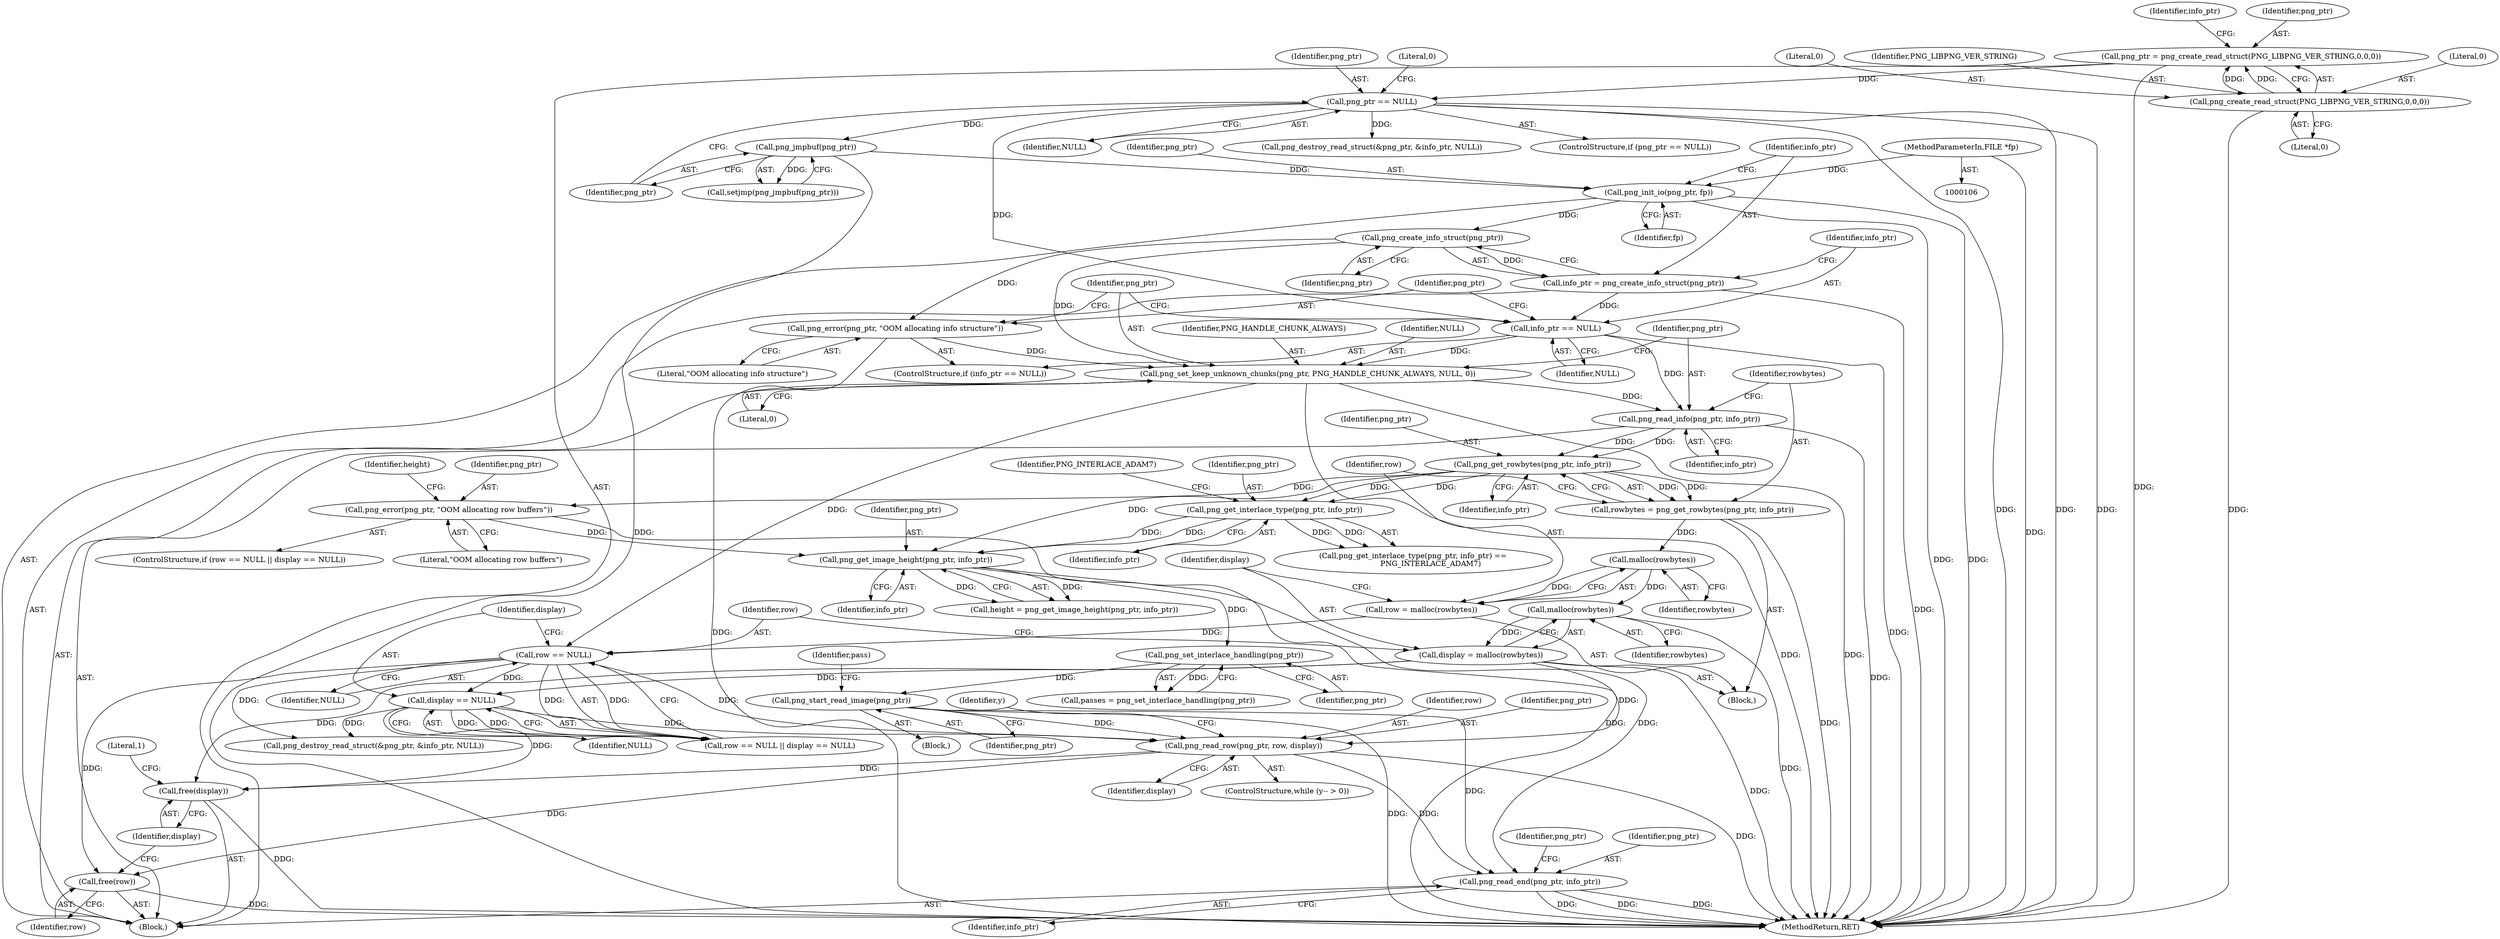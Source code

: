 digraph "0_Android_9d4853418ab2f754c2b63e091c29c5529b8b86ca_153@API" {
"1000263" [label="(Call,png_read_row(png_ptr, row, display))"];
"1000233" [label="(Call,png_start_read_image(png_ptr))"];
"1000230" [label="(Call,png_set_interlace_handling(png_ptr))"];
"1000224" [label="(Call,png_get_image_height(png_ptr, info_ptr))"];
"1000205" [label="(Call,png_error(png_ptr, \"OOM allocating row buffers\"))"];
"1000186" [label="(Call,png_get_rowbytes(png_ptr, info_ptr))"];
"1000179" [label="(Call,png_read_info(png_ptr, info_ptr))"];
"1000174" [label="(Call,png_set_keep_unknown_chunks(png_ptr, PNG_HANDLE_CHUNK_ALWAYS, NULL, 0))"];
"1000171" [label="(Call,png_error(png_ptr, \"OOM allocating info structure\"))"];
"1000165" [label="(Call,png_create_info_struct(png_ptr))"];
"1000160" [label="(Call,png_init_io(png_ptr, fp))"];
"1000137" [label="(Call,png_jmpbuf(png_ptr))"];
"1000130" [label="(Call,png_ptr == NULL)"];
"1000110" [label="(Call,png_ptr = png_create_read_struct(PNG_LIBPNG_VER_STRING,0,0,0))"];
"1000112" [label="(Call,png_create_read_struct(PNG_LIBPNG_VER_STRING,0,0,0))"];
"1000107" [label="(MethodParameterIn,FILE *fp)"];
"1000168" [label="(Call,info_ptr == NULL)"];
"1000163" [label="(Call,info_ptr = png_create_info_struct(png_ptr))"];
"1000214" [label="(Call,png_get_interlace_type(png_ptr, info_ptr))"];
"1000199" [label="(Call,row == NULL)"];
"1000189" [label="(Call,row = malloc(rowbytes))"];
"1000191" [label="(Call,malloc(rowbytes))"];
"1000184" [label="(Call,rowbytes = png_get_rowbytes(png_ptr, info_ptr))"];
"1000193" [label="(Call,display = malloc(rowbytes))"];
"1000195" [label="(Call,malloc(rowbytes))"];
"1000202" [label="(Call,display == NULL)"];
"1000267" [label="(Call,png_read_end(png_ptr, info_ptr))"];
"1000276" [label="(Call,free(row))"];
"1000278" [label="(Call,free(display))"];
"1000182" [label="(Block,)"];
"1000220" [label="(Block,)"];
"1000258" [label="(ControlStructure,while (y-- > 0))"];
"1000186" [label="(Call,png_get_rowbytes(png_ptr, info_ptr))"];
"1000137" [label="(Call,png_jmpbuf(png_ptr))"];
"1000270" [label="(Call,png_destroy_read_struct(&png_ptr, &info_ptr, NULL))"];
"1000277" [label="(Identifier,row)"];
"1000213" [label="(Call,png_get_interlace_type(png_ptr, info_ptr) ==\n               PNG_INTERLACE_ADAM7)"];
"1000178" [label="(Literal,0)"];
"1000217" [label="(Identifier,PNG_INTERLACE_ADAM7)"];
"1000162" [label="(Identifier,fp)"];
"1000265" [label="(Identifier,row)"];
"1000228" [label="(Call,passes = png_set_interlace_handling(png_ptr))"];
"1000233" [label="(Call,png_start_read_image(png_ptr))"];
"1000116" [label="(Literal,0)"];
"1000195" [label="(Call,malloc(rowbytes))"];
"1000115" [label="(Literal,0)"];
"1000179" [label="(Call,png_read_info(png_ptr, info_ptr))"];
"1000176" [label="(Identifier,PNG_HANDLE_CHUNK_ALWAYS)"];
"1000132" [label="(Identifier,NULL)"];
"1000114" [label="(Literal,0)"];
"1000170" [label="(Identifier,NULL)"];
"1000234" [label="(Identifier,png_ptr)"];
"1000177" [label="(Identifier,NULL)"];
"1000167" [label="(ControlStructure,if (info_ptr == NULL))"];
"1000215" [label="(Identifier,png_ptr)"];
"1000205" [label="(Call,png_error(png_ptr, \"OOM allocating row buffers\"))"];
"1000206" [label="(Identifier,png_ptr)"];
"1000171" [label="(Call,png_error(png_ptr, \"OOM allocating info structure\"))"];
"1000189" [label="(Call,row = malloc(rowbytes))"];
"1000161" [label="(Identifier,png_ptr)"];
"1000164" [label="(Identifier,info_ptr)"];
"1000119" [label="(Identifier,info_ptr)"];
"1000136" [label="(Call,setjmp(png_jmpbuf(png_ptr)))"];
"1000160" [label="(Call,png_init_io(png_ptr, fp))"];
"1000169" [label="(Identifier,info_ptr)"];
"1000216" [label="(Identifier,info_ptr)"];
"1000200" [label="(Identifier,row)"];
"1000264" [label="(Identifier,png_ptr)"];
"1000168" [label="(Call,info_ptr == NULL)"];
"1000272" [label="(Identifier,png_ptr)"];
"1000263" [label="(Call,png_read_row(png_ptr, row, display))"];
"1000226" [label="(Identifier,info_ptr)"];
"1000192" [label="(Identifier,rowbytes)"];
"1000231" [label="(Identifier,png_ptr)"];
"1000279" [label="(Identifier,display)"];
"1000175" [label="(Identifier,png_ptr)"];
"1000224" [label="(Call,png_get_image_height(png_ptr, info_ptr))"];
"1000281" [label="(Literal,1)"];
"1000130" [label="(Call,png_ptr == NULL)"];
"1000222" [label="(Call,height = png_get_image_height(png_ptr, info_ptr))"];
"1000111" [label="(Identifier,png_ptr)"];
"1000204" [label="(Identifier,NULL)"];
"1000110" [label="(Call,png_ptr = png_create_read_struct(PNG_LIBPNG_VER_STRING,0,0,0))"];
"1000190" [label="(Identifier,row)"];
"1000108" [label="(Block,)"];
"1000230" [label="(Call,png_set_interlace_handling(png_ptr))"];
"1000131" [label="(Identifier,png_ptr)"];
"1000107" [label="(MethodParameterIn,FILE *fp)"];
"1000282" [label="(MethodReturn,RET)"];
"1000269" [label="(Identifier,info_ptr)"];
"1000268" [label="(Identifier,png_ptr)"];
"1000134" [label="(Literal,0)"];
"1000174" [label="(Call,png_set_keep_unknown_chunks(png_ptr, PNG_HANDLE_CHUNK_ALWAYS, NULL, 0))"];
"1000276" [label="(Call,free(row))"];
"1000278" [label="(Call,free(display))"];
"1000197" [label="(ControlStructure,if (row == NULL || display == NULL))"];
"1000166" [label="(Identifier,png_ptr)"];
"1000188" [label="(Identifier,info_ptr)"];
"1000198" [label="(Call,row == NULL || display == NULL)"];
"1000196" [label="(Identifier,rowbytes)"];
"1000267" [label="(Call,png_read_end(png_ptr, info_ptr))"];
"1000191" [label="(Call,malloc(rowbytes))"];
"1000223" [label="(Identifier,height)"];
"1000194" [label="(Identifier,display)"];
"1000180" [label="(Identifier,png_ptr)"];
"1000225" [label="(Identifier,png_ptr)"];
"1000140" [label="(Call,png_destroy_read_struct(&png_ptr, &info_ptr, NULL))"];
"1000165" [label="(Call,png_create_info_struct(png_ptr))"];
"1000113" [label="(Identifier,PNG_LIBPNG_VER_STRING)"];
"1000184" [label="(Call,rowbytes = png_get_rowbytes(png_ptr, info_ptr))"];
"1000138" [label="(Identifier,png_ptr)"];
"1000214" [label="(Call,png_get_interlace_type(png_ptr, info_ptr))"];
"1000203" [label="(Identifier,display)"];
"1000237" [label="(Identifier,pass)"];
"1000129" [label="(ControlStructure,if (png_ptr == NULL))"];
"1000266" [label="(Identifier,display)"];
"1000207" [label="(Literal,\"OOM allocating row buffers\")"];
"1000187" [label="(Identifier,png_ptr)"];
"1000112" [label="(Call,png_create_read_struct(PNG_LIBPNG_VER_STRING,0,0,0))"];
"1000163" [label="(Call,info_ptr = png_create_info_struct(png_ptr))"];
"1000202" [label="(Call,display == NULL)"];
"1000201" [label="(Identifier,NULL)"];
"1000261" [label="(Identifier,y)"];
"1000173" [label="(Literal,\"OOM allocating info structure\")"];
"1000172" [label="(Identifier,png_ptr)"];
"1000185" [label="(Identifier,rowbytes)"];
"1000199" [label="(Call,row == NULL)"];
"1000193" [label="(Call,display = malloc(rowbytes))"];
"1000181" [label="(Identifier,info_ptr)"];
"1000263" -> "1000258"  [label="AST: "];
"1000263" -> "1000266"  [label="CFG: "];
"1000264" -> "1000263"  [label="AST: "];
"1000265" -> "1000263"  [label="AST: "];
"1000266" -> "1000263"  [label="AST: "];
"1000261" -> "1000263"  [label="CFG: "];
"1000263" -> "1000282"  [label="DDG: "];
"1000233" -> "1000263"  [label="DDG: "];
"1000199" -> "1000263"  [label="DDG: "];
"1000193" -> "1000263"  [label="DDG: "];
"1000202" -> "1000263"  [label="DDG: "];
"1000263" -> "1000267"  [label="DDG: "];
"1000263" -> "1000276"  [label="DDG: "];
"1000263" -> "1000278"  [label="DDG: "];
"1000233" -> "1000220"  [label="AST: "];
"1000233" -> "1000234"  [label="CFG: "];
"1000234" -> "1000233"  [label="AST: "];
"1000237" -> "1000233"  [label="CFG: "];
"1000233" -> "1000282"  [label="DDG: "];
"1000230" -> "1000233"  [label="DDG: "];
"1000233" -> "1000267"  [label="DDG: "];
"1000230" -> "1000228"  [label="AST: "];
"1000230" -> "1000231"  [label="CFG: "];
"1000231" -> "1000230"  [label="AST: "];
"1000228" -> "1000230"  [label="CFG: "];
"1000230" -> "1000228"  [label="DDG: "];
"1000224" -> "1000230"  [label="DDG: "];
"1000224" -> "1000222"  [label="AST: "];
"1000224" -> "1000226"  [label="CFG: "];
"1000225" -> "1000224"  [label="AST: "];
"1000226" -> "1000224"  [label="AST: "];
"1000222" -> "1000224"  [label="CFG: "];
"1000224" -> "1000222"  [label="DDG: "];
"1000224" -> "1000222"  [label="DDG: "];
"1000205" -> "1000224"  [label="DDG: "];
"1000214" -> "1000224"  [label="DDG: "];
"1000214" -> "1000224"  [label="DDG: "];
"1000186" -> "1000224"  [label="DDG: "];
"1000224" -> "1000267"  [label="DDG: "];
"1000205" -> "1000197"  [label="AST: "];
"1000205" -> "1000207"  [label="CFG: "];
"1000206" -> "1000205"  [label="AST: "];
"1000207" -> "1000205"  [label="AST: "];
"1000223" -> "1000205"  [label="CFG: "];
"1000205" -> "1000282"  [label="DDG: "];
"1000186" -> "1000205"  [label="DDG: "];
"1000186" -> "1000184"  [label="AST: "];
"1000186" -> "1000188"  [label="CFG: "];
"1000187" -> "1000186"  [label="AST: "];
"1000188" -> "1000186"  [label="AST: "];
"1000184" -> "1000186"  [label="CFG: "];
"1000186" -> "1000184"  [label="DDG: "];
"1000186" -> "1000184"  [label="DDG: "];
"1000179" -> "1000186"  [label="DDG: "];
"1000179" -> "1000186"  [label="DDG: "];
"1000186" -> "1000214"  [label="DDG: "];
"1000186" -> "1000214"  [label="DDG: "];
"1000179" -> "1000108"  [label="AST: "];
"1000179" -> "1000181"  [label="CFG: "];
"1000180" -> "1000179"  [label="AST: "];
"1000181" -> "1000179"  [label="AST: "];
"1000185" -> "1000179"  [label="CFG: "];
"1000179" -> "1000282"  [label="DDG: "];
"1000174" -> "1000179"  [label="DDG: "];
"1000168" -> "1000179"  [label="DDG: "];
"1000174" -> "1000108"  [label="AST: "];
"1000174" -> "1000178"  [label="CFG: "];
"1000175" -> "1000174"  [label="AST: "];
"1000176" -> "1000174"  [label="AST: "];
"1000177" -> "1000174"  [label="AST: "];
"1000178" -> "1000174"  [label="AST: "];
"1000180" -> "1000174"  [label="CFG: "];
"1000174" -> "1000282"  [label="DDG: "];
"1000174" -> "1000282"  [label="DDG: "];
"1000171" -> "1000174"  [label="DDG: "];
"1000165" -> "1000174"  [label="DDG: "];
"1000168" -> "1000174"  [label="DDG: "];
"1000174" -> "1000199"  [label="DDG: "];
"1000171" -> "1000167"  [label="AST: "];
"1000171" -> "1000173"  [label="CFG: "];
"1000172" -> "1000171"  [label="AST: "];
"1000173" -> "1000171"  [label="AST: "];
"1000175" -> "1000171"  [label="CFG: "];
"1000171" -> "1000282"  [label="DDG: "];
"1000165" -> "1000171"  [label="DDG: "];
"1000165" -> "1000163"  [label="AST: "];
"1000165" -> "1000166"  [label="CFG: "];
"1000166" -> "1000165"  [label="AST: "];
"1000163" -> "1000165"  [label="CFG: "];
"1000165" -> "1000163"  [label="DDG: "];
"1000160" -> "1000165"  [label="DDG: "];
"1000160" -> "1000108"  [label="AST: "];
"1000160" -> "1000162"  [label="CFG: "];
"1000161" -> "1000160"  [label="AST: "];
"1000162" -> "1000160"  [label="AST: "];
"1000164" -> "1000160"  [label="CFG: "];
"1000160" -> "1000282"  [label="DDG: "];
"1000160" -> "1000282"  [label="DDG: "];
"1000137" -> "1000160"  [label="DDG: "];
"1000107" -> "1000160"  [label="DDG: "];
"1000137" -> "1000136"  [label="AST: "];
"1000137" -> "1000138"  [label="CFG: "];
"1000138" -> "1000137"  [label="AST: "];
"1000136" -> "1000137"  [label="CFG: "];
"1000137" -> "1000282"  [label="DDG: "];
"1000137" -> "1000136"  [label="DDG: "];
"1000130" -> "1000137"  [label="DDG: "];
"1000130" -> "1000129"  [label="AST: "];
"1000130" -> "1000132"  [label="CFG: "];
"1000131" -> "1000130"  [label="AST: "];
"1000132" -> "1000130"  [label="AST: "];
"1000134" -> "1000130"  [label="CFG: "];
"1000138" -> "1000130"  [label="CFG: "];
"1000130" -> "1000282"  [label="DDG: "];
"1000130" -> "1000282"  [label="DDG: "];
"1000130" -> "1000282"  [label="DDG: "];
"1000110" -> "1000130"  [label="DDG: "];
"1000130" -> "1000140"  [label="DDG: "];
"1000130" -> "1000168"  [label="DDG: "];
"1000110" -> "1000108"  [label="AST: "];
"1000110" -> "1000112"  [label="CFG: "];
"1000111" -> "1000110"  [label="AST: "];
"1000112" -> "1000110"  [label="AST: "];
"1000119" -> "1000110"  [label="CFG: "];
"1000110" -> "1000282"  [label="DDG: "];
"1000112" -> "1000110"  [label="DDG: "];
"1000112" -> "1000110"  [label="DDG: "];
"1000112" -> "1000116"  [label="CFG: "];
"1000113" -> "1000112"  [label="AST: "];
"1000114" -> "1000112"  [label="AST: "];
"1000115" -> "1000112"  [label="AST: "];
"1000116" -> "1000112"  [label="AST: "];
"1000112" -> "1000282"  [label="DDG: "];
"1000107" -> "1000106"  [label="AST: "];
"1000107" -> "1000282"  [label="DDG: "];
"1000168" -> "1000167"  [label="AST: "];
"1000168" -> "1000170"  [label="CFG: "];
"1000169" -> "1000168"  [label="AST: "];
"1000170" -> "1000168"  [label="AST: "];
"1000172" -> "1000168"  [label="CFG: "];
"1000175" -> "1000168"  [label="CFG: "];
"1000168" -> "1000282"  [label="DDG: "];
"1000163" -> "1000168"  [label="DDG: "];
"1000163" -> "1000108"  [label="AST: "];
"1000164" -> "1000163"  [label="AST: "];
"1000169" -> "1000163"  [label="CFG: "];
"1000163" -> "1000282"  [label="DDG: "];
"1000214" -> "1000213"  [label="AST: "];
"1000214" -> "1000216"  [label="CFG: "];
"1000215" -> "1000214"  [label="AST: "];
"1000216" -> "1000214"  [label="AST: "];
"1000217" -> "1000214"  [label="CFG: "];
"1000214" -> "1000213"  [label="DDG: "];
"1000214" -> "1000213"  [label="DDG: "];
"1000199" -> "1000198"  [label="AST: "];
"1000199" -> "1000201"  [label="CFG: "];
"1000200" -> "1000199"  [label="AST: "];
"1000201" -> "1000199"  [label="AST: "];
"1000203" -> "1000199"  [label="CFG: "];
"1000198" -> "1000199"  [label="CFG: "];
"1000199" -> "1000198"  [label="DDG: "];
"1000199" -> "1000198"  [label="DDG: "];
"1000189" -> "1000199"  [label="DDG: "];
"1000199" -> "1000202"  [label="DDG: "];
"1000199" -> "1000270"  [label="DDG: "];
"1000199" -> "1000276"  [label="DDG: "];
"1000189" -> "1000182"  [label="AST: "];
"1000189" -> "1000191"  [label="CFG: "];
"1000190" -> "1000189"  [label="AST: "];
"1000191" -> "1000189"  [label="AST: "];
"1000194" -> "1000189"  [label="CFG: "];
"1000191" -> "1000189"  [label="DDG: "];
"1000191" -> "1000192"  [label="CFG: "];
"1000192" -> "1000191"  [label="AST: "];
"1000184" -> "1000191"  [label="DDG: "];
"1000191" -> "1000195"  [label="DDG: "];
"1000184" -> "1000182"  [label="AST: "];
"1000185" -> "1000184"  [label="AST: "];
"1000190" -> "1000184"  [label="CFG: "];
"1000184" -> "1000282"  [label="DDG: "];
"1000193" -> "1000182"  [label="AST: "];
"1000193" -> "1000195"  [label="CFG: "];
"1000194" -> "1000193"  [label="AST: "];
"1000195" -> "1000193"  [label="AST: "];
"1000200" -> "1000193"  [label="CFG: "];
"1000193" -> "1000282"  [label="DDG: "];
"1000195" -> "1000193"  [label="DDG: "];
"1000193" -> "1000202"  [label="DDG: "];
"1000193" -> "1000278"  [label="DDG: "];
"1000195" -> "1000196"  [label="CFG: "];
"1000196" -> "1000195"  [label="AST: "];
"1000195" -> "1000282"  [label="DDG: "];
"1000202" -> "1000198"  [label="AST: "];
"1000202" -> "1000204"  [label="CFG: "];
"1000203" -> "1000202"  [label="AST: "];
"1000204" -> "1000202"  [label="AST: "];
"1000198" -> "1000202"  [label="CFG: "];
"1000202" -> "1000198"  [label="DDG: "];
"1000202" -> "1000198"  [label="DDG: "];
"1000202" -> "1000270"  [label="DDG: "];
"1000202" -> "1000278"  [label="DDG: "];
"1000267" -> "1000108"  [label="AST: "];
"1000267" -> "1000269"  [label="CFG: "];
"1000268" -> "1000267"  [label="AST: "];
"1000269" -> "1000267"  [label="AST: "];
"1000272" -> "1000267"  [label="CFG: "];
"1000267" -> "1000282"  [label="DDG: "];
"1000267" -> "1000282"  [label="DDG: "];
"1000267" -> "1000282"  [label="DDG: "];
"1000276" -> "1000108"  [label="AST: "];
"1000276" -> "1000277"  [label="CFG: "];
"1000277" -> "1000276"  [label="AST: "];
"1000279" -> "1000276"  [label="CFG: "];
"1000276" -> "1000282"  [label="DDG: "];
"1000278" -> "1000108"  [label="AST: "];
"1000278" -> "1000279"  [label="CFG: "];
"1000279" -> "1000278"  [label="AST: "];
"1000281" -> "1000278"  [label="CFG: "];
"1000278" -> "1000282"  [label="DDG: "];
}
